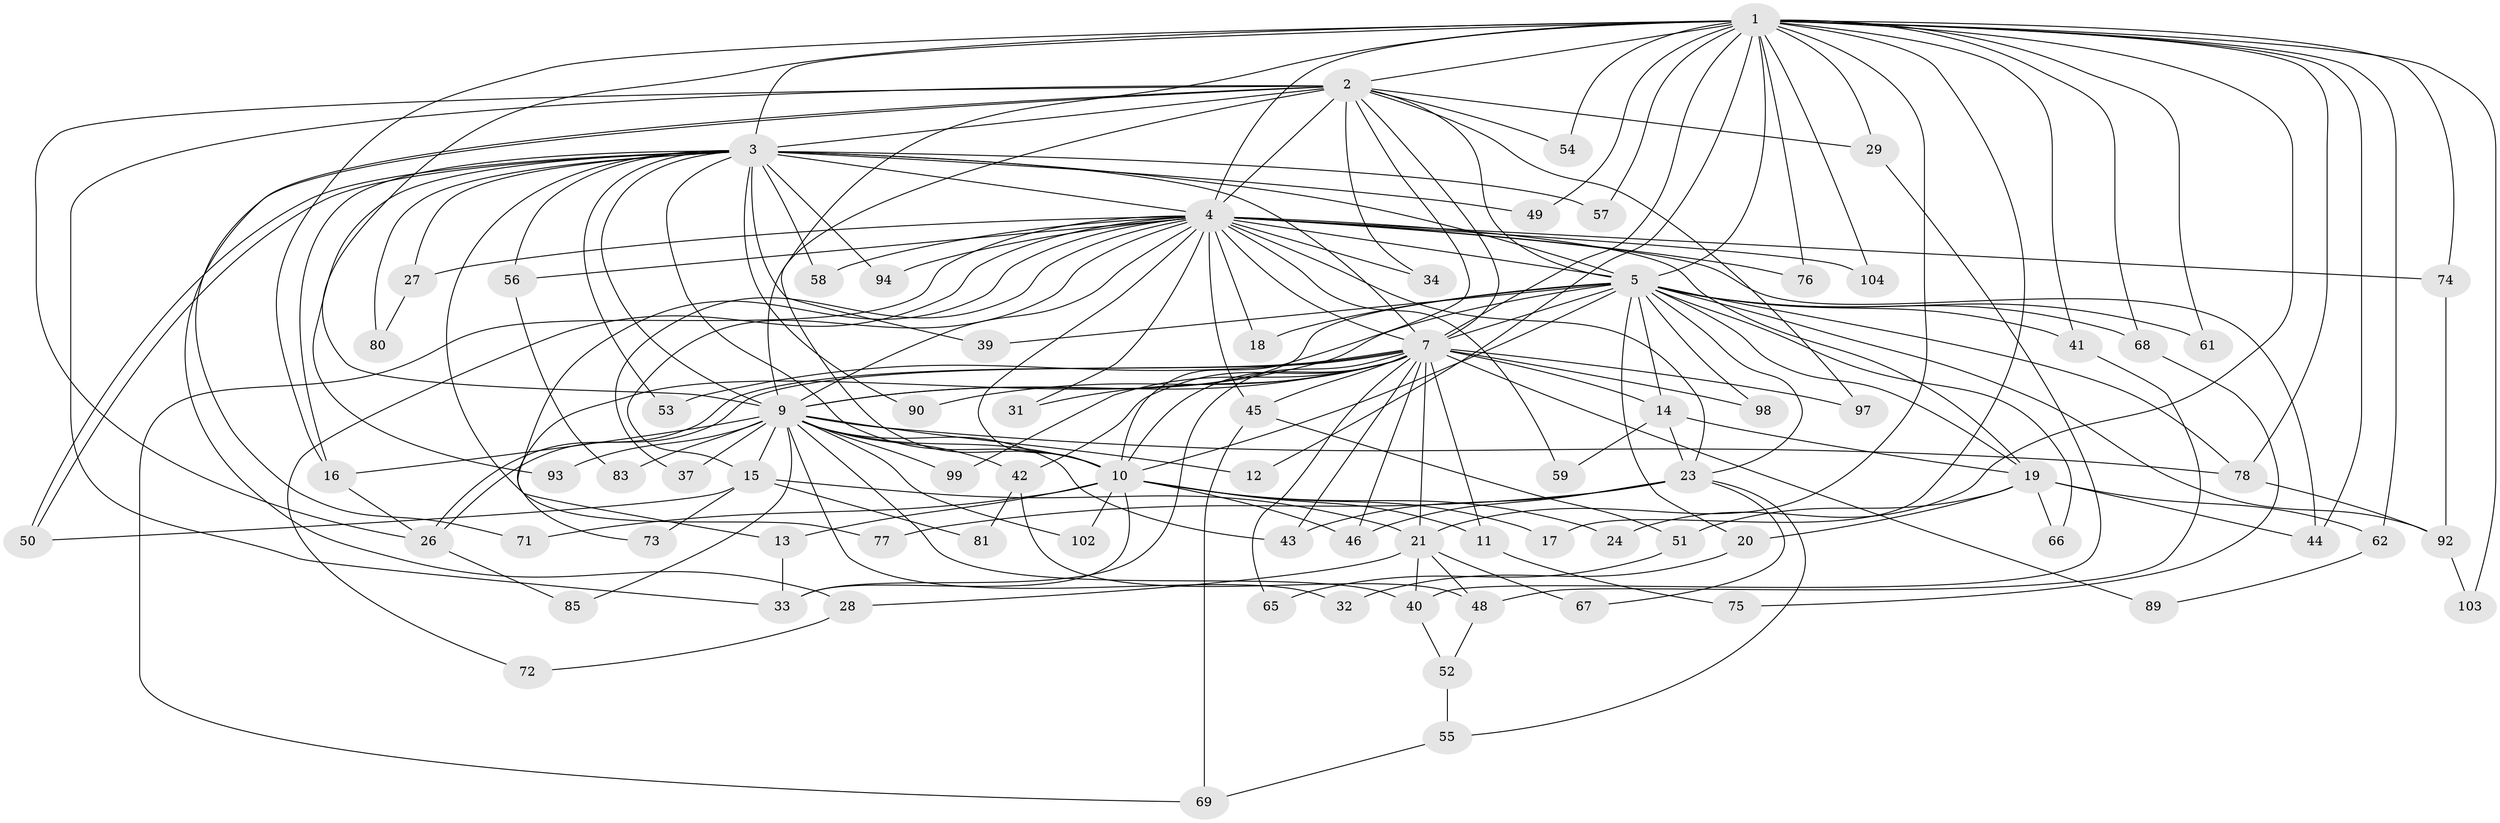 // Generated by graph-tools (version 1.1) at 2025/23/03/03/25 07:23:43]
// undirected, 80 vertices, 189 edges
graph export_dot {
graph [start="1"]
  node [color=gray90,style=filled];
  1 [super="+36"];
  2 [super="+91"];
  3 [super="+95"];
  4 [super="+8"];
  5 [super="+6"];
  7 [super="+101"];
  9 [super="+64"];
  10 [super="+35"];
  11;
  12;
  13;
  14;
  15 [super="+22"];
  16 [super="+25"];
  17;
  18;
  19 [super="+38"];
  20;
  21 [super="+63"];
  23 [super="+60"];
  24;
  26 [super="+30"];
  27;
  28;
  29;
  31;
  32;
  33 [super="+70"];
  34;
  37;
  39;
  40 [super="+47"];
  41;
  42;
  43 [super="+86"];
  44 [super="+87"];
  45 [super="+79"];
  46 [super="+84"];
  48;
  49 [super="+82"];
  50 [super="+88"];
  51;
  52;
  53;
  54;
  55;
  56;
  57;
  58;
  59;
  61;
  62;
  65;
  66;
  67;
  68;
  69 [super="+100"];
  71;
  72;
  73;
  74;
  75;
  76;
  77;
  78 [super="+105"];
  80;
  81;
  83;
  85;
  89;
  90;
  92 [super="+96"];
  93;
  94;
  97;
  98;
  99;
  102;
  103;
  104;
  1 -- 2;
  1 -- 3;
  1 -- 4 [weight=3];
  1 -- 5 [weight=2];
  1 -- 7;
  1 -- 9;
  1 -- 10;
  1 -- 12;
  1 -- 16;
  1 -- 17;
  1 -- 21;
  1 -- 24;
  1 -- 29;
  1 -- 41;
  1 -- 44;
  1 -- 49;
  1 -- 54;
  1 -- 57;
  1 -- 61;
  1 -- 62;
  1 -- 68;
  1 -- 74;
  1 -- 76;
  1 -- 103;
  1 -- 104;
  1 -- 78;
  2 -- 3;
  2 -- 4 [weight=2];
  2 -- 5 [weight=2];
  2 -- 7;
  2 -- 9;
  2 -- 10;
  2 -- 28;
  2 -- 29;
  2 -- 34;
  2 -- 54;
  2 -- 71;
  2 -- 97;
  2 -- 26;
  2 -- 33;
  3 -- 4 [weight=3];
  3 -- 5 [weight=2];
  3 -- 7;
  3 -- 9;
  3 -- 10;
  3 -- 27;
  3 -- 39;
  3 -- 49 [weight=2];
  3 -- 50;
  3 -- 50;
  3 -- 53;
  3 -- 56;
  3 -- 57;
  3 -- 58;
  3 -- 77;
  3 -- 80;
  3 -- 90;
  3 -- 93;
  3 -- 94;
  3 -- 16;
  4 -- 5 [weight=4];
  4 -- 7 [weight=2];
  4 -- 9 [weight=2];
  4 -- 10 [weight=2];
  4 -- 15;
  4 -- 27;
  4 -- 37;
  4 -- 44;
  4 -- 45 [weight=2];
  4 -- 58;
  4 -- 74;
  4 -- 94;
  4 -- 104;
  4 -- 23;
  4 -- 19;
  4 -- 69;
  4 -- 72;
  4 -- 76;
  4 -- 13;
  4 -- 18;
  4 -- 31;
  4 -- 34;
  4 -- 56;
  4 -- 59;
  5 -- 7 [weight=2];
  5 -- 9 [weight=2];
  5 -- 10 [weight=2];
  5 -- 18;
  5 -- 23;
  5 -- 78;
  5 -- 98;
  5 -- 66;
  5 -- 68;
  5 -- 73;
  5 -- 14;
  5 -- 19;
  5 -- 20;
  5 -- 92;
  5 -- 39;
  5 -- 41;
  5 -- 61;
  7 -- 9;
  7 -- 10;
  7 -- 11;
  7 -- 14;
  7 -- 21;
  7 -- 26;
  7 -- 26;
  7 -- 31;
  7 -- 33;
  7 -- 42;
  7 -- 43;
  7 -- 45 [weight=2];
  7 -- 46;
  7 -- 53;
  7 -- 65;
  7 -- 89;
  7 -- 90;
  7 -- 97;
  7 -- 98;
  7 -- 99;
  9 -- 10 [weight=2];
  9 -- 12;
  9 -- 15;
  9 -- 16;
  9 -- 32;
  9 -- 37;
  9 -- 42;
  9 -- 78;
  9 -- 83;
  9 -- 85;
  9 -- 93;
  9 -- 99;
  9 -- 102;
  9 -- 40;
  9 -- 43;
  10 -- 11;
  10 -- 13;
  10 -- 17;
  10 -- 24;
  10 -- 46;
  10 -- 71;
  10 -- 102;
  10 -- 33;
  11 -- 75;
  13 -- 33;
  14 -- 19;
  14 -- 23;
  14 -- 59;
  15 -- 73;
  15 -- 81;
  15 -- 50;
  15 -- 21;
  16 -- 26;
  19 -- 20;
  19 -- 51;
  19 -- 62;
  19 -- 66;
  19 -- 44;
  20 -- 32;
  21 -- 28;
  21 -- 40;
  21 -- 67;
  21 -- 48;
  23 -- 43;
  23 -- 55;
  23 -- 67;
  23 -- 77;
  23 -- 46;
  26 -- 85;
  27 -- 80;
  28 -- 72;
  29 -- 40;
  40 -- 52;
  41 -- 48;
  42 -- 48;
  42 -- 81;
  45 -- 51;
  45 -- 69;
  48 -- 52;
  51 -- 65;
  52 -- 55;
  55 -- 69;
  56 -- 83;
  62 -- 89;
  68 -- 75;
  74 -- 92;
  78 -- 92;
  92 -- 103;
}
